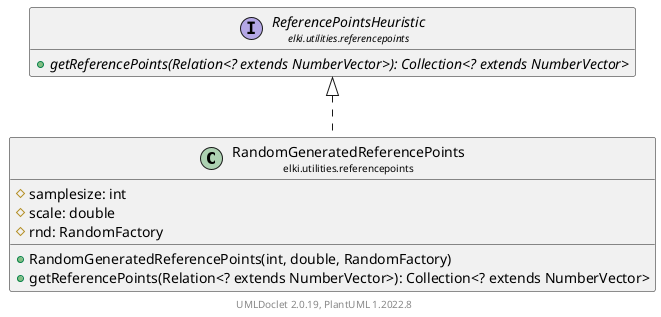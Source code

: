 @startuml
    remove .*\.(Instance|Par|Parameterizer|Factory)$
    set namespaceSeparator none
    hide empty fields
    hide empty methods

    class "<size:14>RandomGeneratedReferencePoints\n<size:10>elki.utilities.referencepoints" as elki.utilities.referencepoints.RandomGeneratedReferencePoints [[RandomGeneratedReferencePoints.html]] {
        #samplesize: int
        #scale: double
        #rnd: RandomFactory
        +RandomGeneratedReferencePoints(int, double, RandomFactory)
        +getReferencePoints(Relation<? extends NumberVector>): Collection<? extends NumberVector>
    }

    interface "<size:14>ReferencePointsHeuristic\n<size:10>elki.utilities.referencepoints" as elki.utilities.referencepoints.ReferencePointsHeuristic [[ReferencePointsHeuristic.html]] {
        {abstract} +getReferencePoints(Relation<? extends NumberVector>): Collection<? extends NumberVector>
    }
    class "<size:14>RandomGeneratedReferencePoints.Par\n<size:10>elki.utilities.referencepoints" as elki.utilities.referencepoints.RandomGeneratedReferencePoints.Par [[RandomGeneratedReferencePoints.Par.html]]

    elki.utilities.referencepoints.ReferencePointsHeuristic <|.. elki.utilities.referencepoints.RandomGeneratedReferencePoints
    elki.utilities.referencepoints.RandomGeneratedReferencePoints +-- elki.utilities.referencepoints.RandomGeneratedReferencePoints.Par

    center footer UMLDoclet 2.0.19, PlantUML 1.2022.8
@enduml
